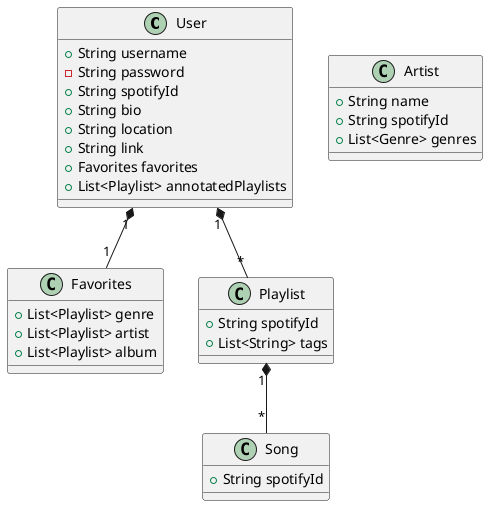 ' UML Boilerplate'
@startuml db_structure
'Users structure'
class User {
    +String username
    -String password
    +String spotifyId
    +String bio
    +String location
    +String link
    +Favorites favorites
    +List<Playlist> annotatedPlaylists
}

'Favorites structure'
class Favorites {
    +List<Playlist> genre
    +List<Playlist> artist
    +List<Playlist> album
}

'Playlist structure'
class Playlist {
    +String spotifyId
    +List<String> tags
}

'Song structure'
class Song {
    +String spotifyId
}

'Artist structure'
class Artist {
    +String name
    +String spotifyId
    +List<Genre> genres
}

Playlist "1" *-- "*" Song

User "1" *-- "*" Playlist

User "1" *-- "1" Favorites
@enduml